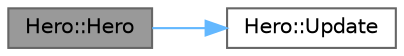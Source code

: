 digraph "Hero::Hero"
{
 // LATEX_PDF_SIZE
  bgcolor="transparent";
  edge [fontname=Helvetica,fontsize=10,labelfontname=Helvetica,labelfontsize=10];
  node [fontname=Helvetica,fontsize=10,shape=box,height=0.2,width=0.4];
  rankdir="LR";
  Node1 [label="Hero::Hero",height=0.2,width=0.4,color="gray40", fillcolor="grey60", style="filled", fontcolor="black",tooltip="Initializes a new instance of the Hero class."];
  Node1 -> Node2 [color="steelblue1",style="solid"];
  Node2 [label="Hero::Update",height=0.2,width=0.4,color="grey40", fillcolor="white", style="filled",URL="$class_hero.html#aede83081901c78ba82c0cceb005a6b36",tooltip="Updates this instance."];
}
